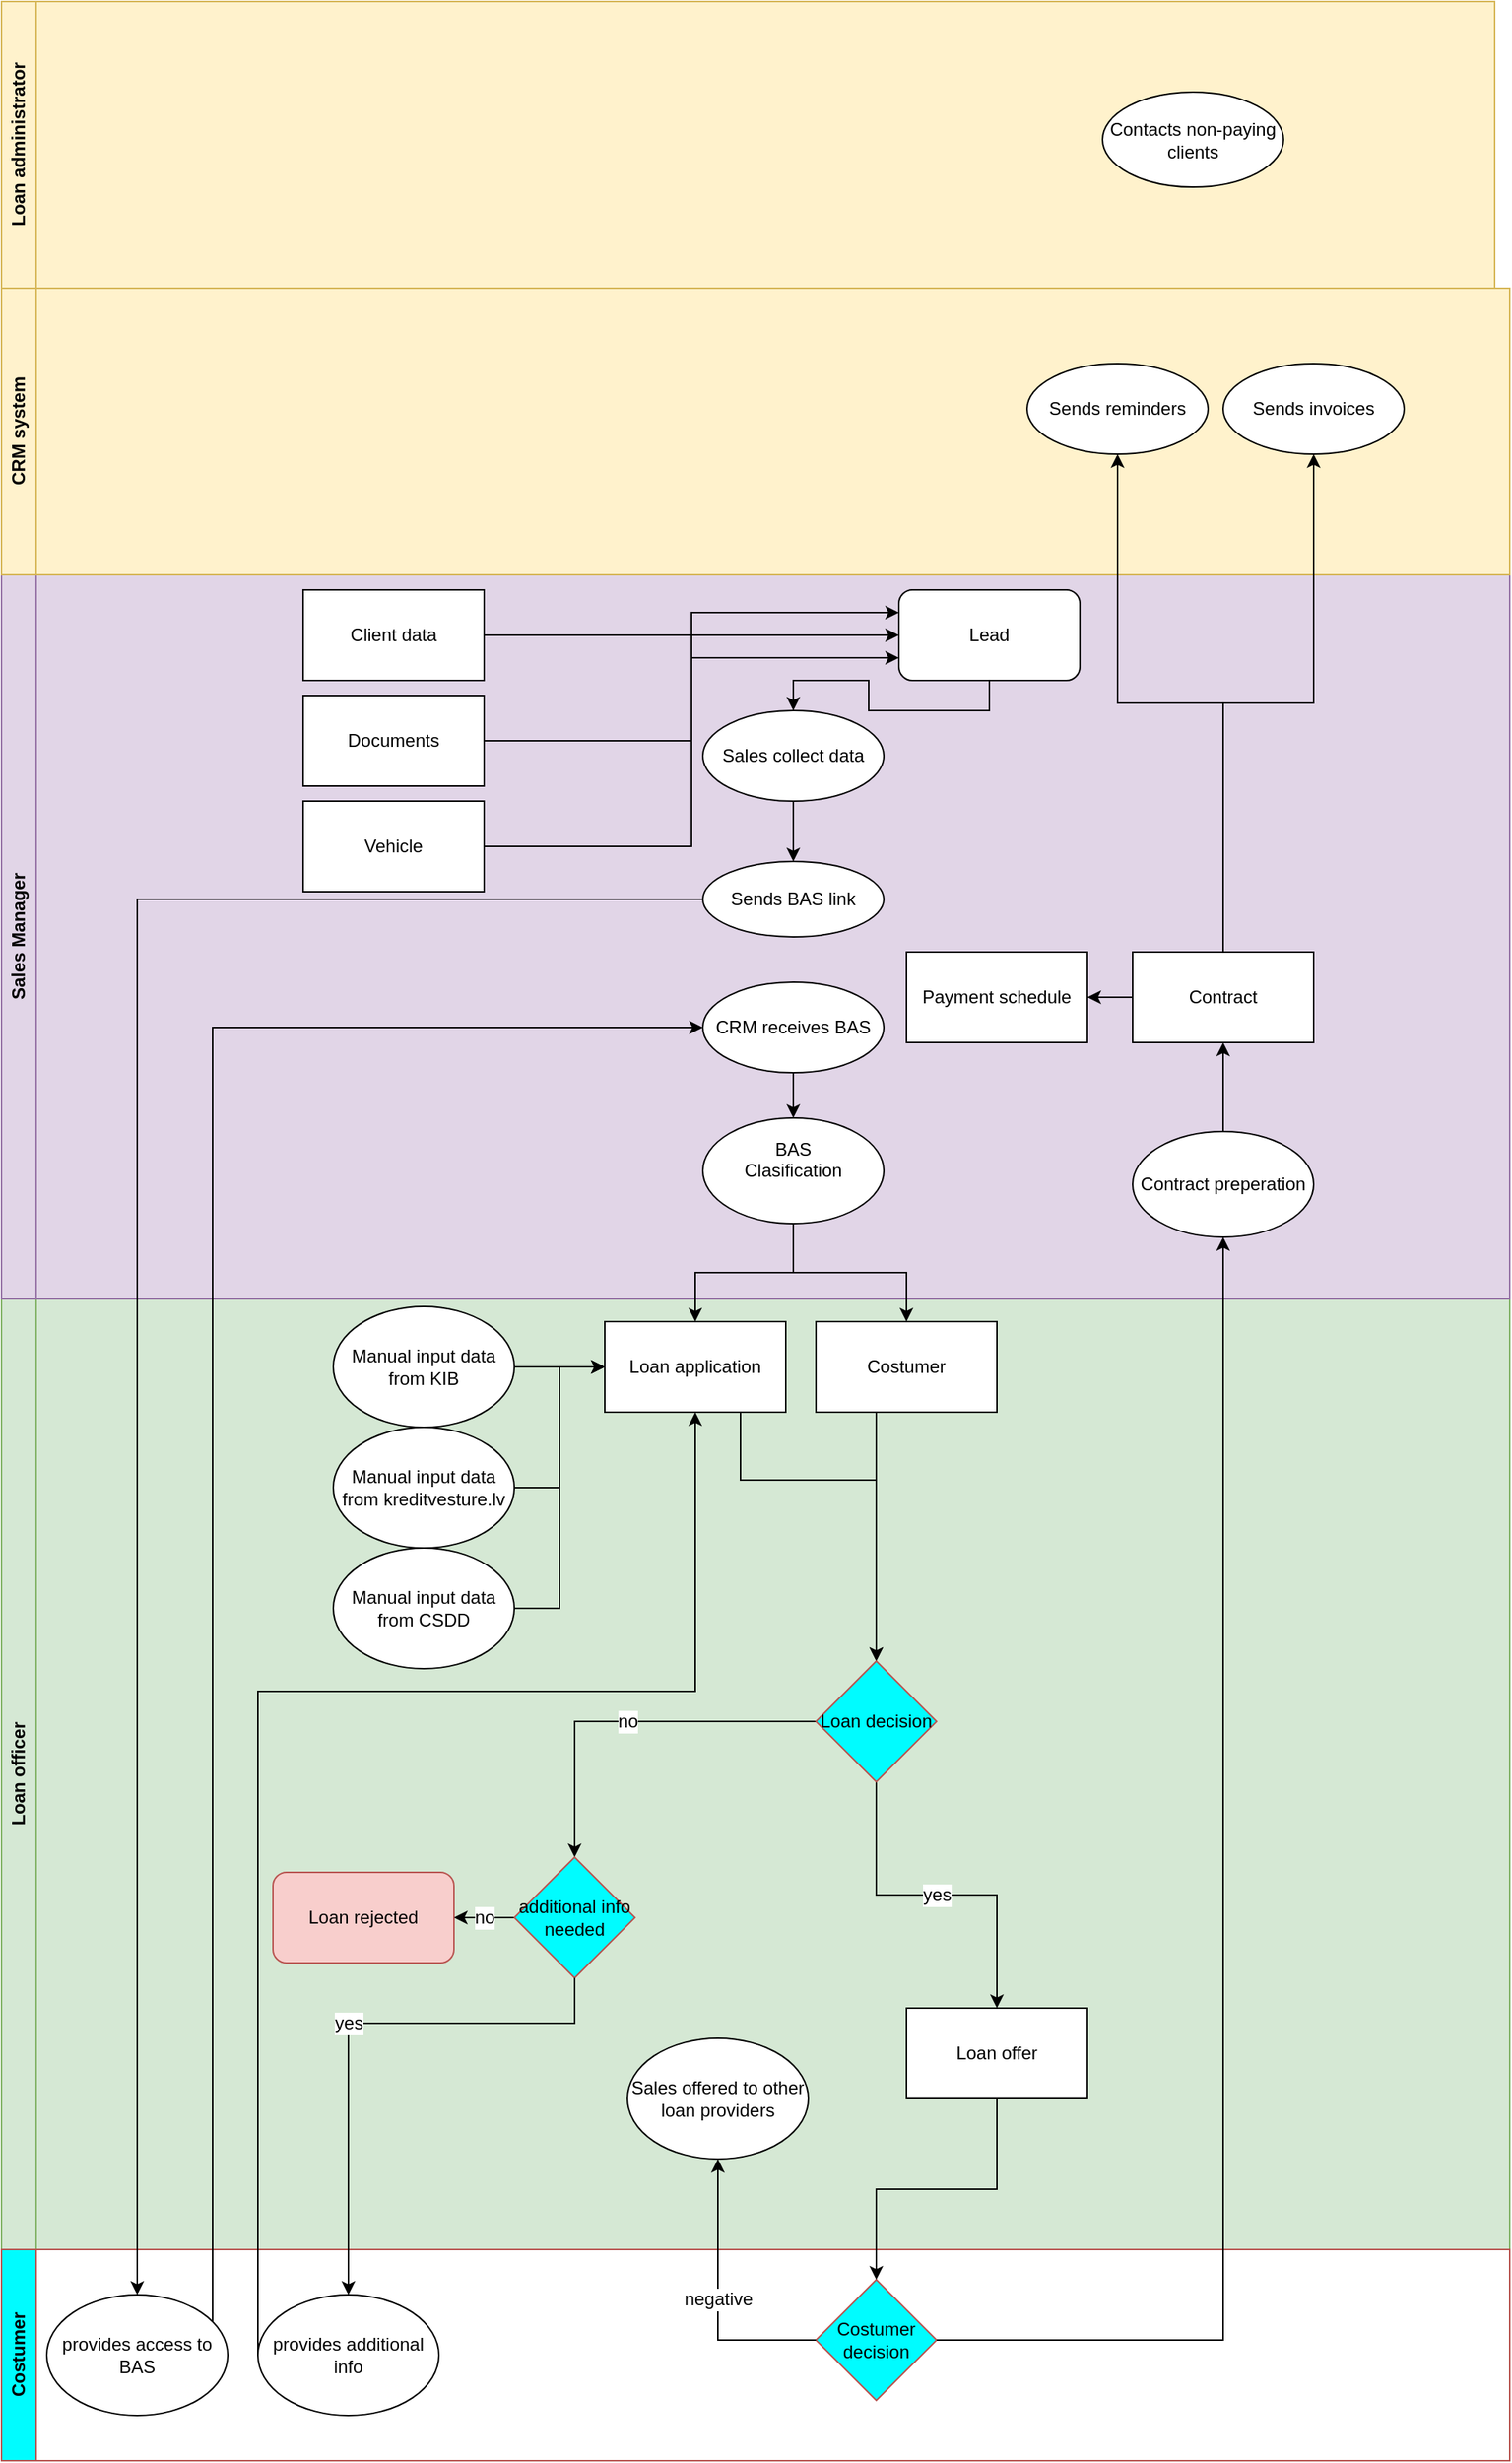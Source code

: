 <mxfile version="22.0.8" type="github">
  <diagram name="Page-1" id="oQpWDL1UtePwFkvfLQF3">
    <mxGraphModel dx="1434" dy="1716" grid="1" gridSize="10" guides="1" tooltips="1" connect="1" arrows="1" fold="1" page="1" pageScale="1" pageWidth="1169" pageHeight="827" math="0" shadow="0">
      <root>
        <mxCell id="0" />
        <mxCell id="1" parent="0" />
        <mxCell id="t6QeAqtLJEUGQqe1AaOD-18" value="&lt;div&gt;Loan officer&lt;/div&gt;" style="swimlane;horizontal=0;whiteSpace=wrap;html=1;fillColor=#D5E8D4;strokeColor=#82b366;swimlaneFillColor=#D5E8D4;" parent="1" vertex="1">
          <mxGeometry x="50" y="490" width="1000" height="630" as="geometry" />
        </mxCell>
        <mxCell id="yGJwZrs3DPXhvZgMjOql-91" style="edgeStyle=orthogonalEdgeStyle;rounded=0;orthogonalLoop=1;jettySize=auto;html=1;fontFamily=Helvetica;fontSize=12;fontColor=default;startSize=23;exitX=0.75;exitY=1;exitDx=0;exitDy=0;" edge="1" parent="t6QeAqtLJEUGQqe1AaOD-18" source="t6QeAqtLJEUGQqe1AaOD-16" target="yGJwZrs3DPXhvZgMjOql-73">
          <mxGeometry relative="1" as="geometry">
            <Array as="points">
              <mxPoint x="490" y="120" />
              <mxPoint x="580" y="120" />
            </Array>
          </mxGeometry>
        </mxCell>
        <mxCell id="t6QeAqtLJEUGQqe1AaOD-16" value="&lt;div&gt;Loan application&lt;/div&gt;" style="rounded=0;whiteSpace=wrap;html=1;" parent="t6QeAqtLJEUGQqe1AaOD-18" vertex="1">
          <mxGeometry x="400" y="15" width="120" height="60" as="geometry" />
        </mxCell>
        <mxCell id="yGJwZrs3DPXhvZgMjOql-92" style="edgeStyle=orthogonalEdgeStyle;rounded=0;orthogonalLoop=1;jettySize=auto;html=1;fontFamily=Helvetica;fontSize=12;fontColor=default;startSize=23;" edge="1" parent="t6QeAqtLJEUGQqe1AaOD-18" source="t6QeAqtLJEUGQqe1AaOD-15" target="yGJwZrs3DPXhvZgMjOql-73">
          <mxGeometry relative="1" as="geometry">
            <Array as="points">
              <mxPoint x="580" y="120" />
              <mxPoint x="580" y="120" />
            </Array>
          </mxGeometry>
        </mxCell>
        <mxCell id="t6QeAqtLJEUGQqe1AaOD-15" value="&lt;div&gt;Costumer&lt;/div&gt;" style="rounded=0;whiteSpace=wrap;html=1;" parent="t6QeAqtLJEUGQqe1AaOD-18" vertex="1">
          <mxGeometry x="540" y="15" width="120" height="60" as="geometry" />
        </mxCell>
        <mxCell id="yGJwZrs3DPXhvZgMjOql-88" style="edgeStyle=orthogonalEdgeStyle;rounded=0;orthogonalLoop=1;jettySize=auto;html=1;fontFamily=Helvetica;fontSize=12;fontColor=default;startSize=23;" edge="1" parent="t6QeAqtLJEUGQqe1AaOD-18" source="t6QeAqtLJEUGQqe1AaOD-19" target="t6QeAqtLJEUGQqe1AaOD-16">
          <mxGeometry relative="1" as="geometry" />
        </mxCell>
        <mxCell id="t6QeAqtLJEUGQqe1AaOD-19" value="Manual input data from KIB" style="ellipse;whiteSpace=wrap;html=1;" parent="t6QeAqtLJEUGQqe1AaOD-18" vertex="1">
          <mxGeometry x="220" y="5" width="120" height="80" as="geometry" />
        </mxCell>
        <mxCell id="yGJwZrs3DPXhvZgMjOql-89" style="edgeStyle=orthogonalEdgeStyle;rounded=0;orthogonalLoop=1;jettySize=auto;html=1;entryX=0;entryY=0.5;entryDx=0;entryDy=0;fontFamily=Helvetica;fontSize=12;fontColor=default;startSize=23;" edge="1" parent="t6QeAqtLJEUGQqe1AaOD-18" source="t6QeAqtLJEUGQqe1AaOD-20" target="t6QeAqtLJEUGQqe1AaOD-16">
          <mxGeometry relative="1" as="geometry" />
        </mxCell>
        <mxCell id="t6QeAqtLJEUGQqe1AaOD-20" value="Manual input data from kreditvesture.lv" style="ellipse;whiteSpace=wrap;html=1;" parent="t6QeAqtLJEUGQqe1AaOD-18" vertex="1">
          <mxGeometry x="220" y="85" width="120" height="80" as="geometry" />
        </mxCell>
        <mxCell id="yGJwZrs3DPXhvZgMjOql-90" style="edgeStyle=orthogonalEdgeStyle;rounded=0;orthogonalLoop=1;jettySize=auto;html=1;entryX=0;entryY=0.5;entryDx=0;entryDy=0;fontFamily=Helvetica;fontSize=12;fontColor=default;startSize=23;" edge="1" parent="t6QeAqtLJEUGQqe1AaOD-18" source="t6QeAqtLJEUGQqe1AaOD-21" target="t6QeAqtLJEUGQqe1AaOD-16">
          <mxGeometry relative="1" as="geometry" />
        </mxCell>
        <mxCell id="t6QeAqtLJEUGQqe1AaOD-21" value="Manual input data from CSDD" style="ellipse;whiteSpace=wrap;html=1;" parent="t6QeAqtLJEUGQqe1AaOD-18" vertex="1">
          <mxGeometry x="220" y="165" width="120" height="80" as="geometry" />
        </mxCell>
        <mxCell id="t6QeAqtLJEUGQqe1AaOD-22" value="&lt;div&gt;Loan offer&lt;/div&gt;" style="rounded=0;whiteSpace=wrap;html=1;" parent="t6QeAqtLJEUGQqe1AaOD-18" vertex="1">
          <mxGeometry x="600" y="470" width="120" height="60" as="geometry" />
        </mxCell>
        <mxCell id="t6QeAqtLJEUGQqe1AaOD-24" value="Sales offered to other loan providers" style="ellipse;whiteSpace=wrap;html=1;" parent="t6QeAqtLJEUGQqe1AaOD-18" vertex="1">
          <mxGeometry x="415" y="490" width="120" height="80" as="geometry" />
        </mxCell>
        <mxCell id="yGJwZrs3DPXhvZgMjOql-82" value="&lt;div&gt;no&lt;/div&gt;" style="edgeStyle=orthogonalEdgeStyle;rounded=0;orthogonalLoop=1;jettySize=auto;html=1;entryX=0.5;entryY=0;entryDx=0;entryDy=0;fontFamily=Helvetica;fontSize=12;fontColor=default;startSize=23;" edge="1" parent="t6QeAqtLJEUGQqe1AaOD-18" source="yGJwZrs3DPXhvZgMjOql-73" target="yGJwZrs3DPXhvZgMjOql-81">
          <mxGeometry relative="1" as="geometry" />
        </mxCell>
        <mxCell id="yGJwZrs3DPXhvZgMjOql-83" value="yes" style="edgeStyle=orthogonalEdgeStyle;rounded=0;orthogonalLoop=1;jettySize=auto;html=1;fontFamily=Helvetica;fontSize=12;fontColor=default;startSize=23;" edge="1" parent="t6QeAqtLJEUGQqe1AaOD-18" source="yGJwZrs3DPXhvZgMjOql-73" target="t6QeAqtLJEUGQqe1AaOD-22">
          <mxGeometry relative="1" as="geometry" />
        </mxCell>
        <mxCell id="yGJwZrs3DPXhvZgMjOql-73" value="Loan decision" style="rhombus;whiteSpace=wrap;html=1;strokeColor=#b85450;align=center;verticalAlign=middle;fontFamily=Helvetica;fontSize=12;fontColor=default;startSize=23;fillColor=#00fcff;" vertex="1" parent="t6QeAqtLJEUGQqe1AaOD-18">
          <mxGeometry x="540" y="240" width="80" height="80" as="geometry" />
        </mxCell>
        <mxCell id="yGJwZrs3DPXhvZgMjOql-80" value="&lt;div&gt;Loan rejected&lt;/div&gt;" style="rounded=1;whiteSpace=wrap;html=1;fillColor=#f8cecc;strokeColor=#b85450;" vertex="1" parent="t6QeAqtLJEUGQqe1AaOD-18">
          <mxGeometry x="180" y="380" width="120" height="60" as="geometry" />
        </mxCell>
        <mxCell id="yGJwZrs3DPXhvZgMjOql-84" value="no" style="edgeStyle=orthogonalEdgeStyle;rounded=0;orthogonalLoop=1;jettySize=auto;html=1;entryX=1;entryY=0.5;entryDx=0;entryDy=0;fontFamily=Helvetica;fontSize=12;fontColor=default;startSize=23;" edge="1" parent="t6QeAqtLJEUGQqe1AaOD-18" source="yGJwZrs3DPXhvZgMjOql-81" target="yGJwZrs3DPXhvZgMjOql-80">
          <mxGeometry relative="1" as="geometry" />
        </mxCell>
        <mxCell id="yGJwZrs3DPXhvZgMjOql-81" value="&lt;div&gt;additional info needed&lt;/div&gt;" style="rhombus;whiteSpace=wrap;html=1;strokeColor=#b85450;align=center;verticalAlign=middle;fontFamily=Helvetica;fontSize=12;fontColor=default;startSize=23;fillColor=#00fcff;" vertex="1" parent="t6QeAqtLJEUGQqe1AaOD-18">
          <mxGeometry x="340" y="370" width="80" height="80" as="geometry" />
        </mxCell>
        <mxCell id="t6QeAqtLJEUGQqe1AaOD-17" value="&lt;div&gt;Sales Manager&lt;/div&gt;" style="swimlane;horizontal=0;whiteSpace=wrap;html=1;fillColor=#E1D5E7;strokeColor=#9673a6;swimlaneFillColor=#E1D5E7;" parent="1" vertex="1">
          <mxGeometry x="50" y="10" width="1000" height="480" as="geometry" />
        </mxCell>
        <mxCell id="t6QeAqtLJEUGQqe1AaOD-3" value="Vehicle" style="rounded=0;whiteSpace=wrap;html=1;" parent="t6QeAqtLJEUGQqe1AaOD-17" vertex="1">
          <mxGeometry x="200" y="150" width="120" height="60" as="geometry" />
        </mxCell>
        <mxCell id="t6QeAqtLJEUGQqe1AaOD-4" value="&lt;div&gt;Client data&lt;/div&gt;" style="rounded=0;whiteSpace=wrap;html=1;" parent="t6QeAqtLJEUGQqe1AaOD-17" vertex="1">
          <mxGeometry x="200" y="10" width="120" height="60" as="geometry" />
        </mxCell>
        <mxCell id="t6QeAqtLJEUGQqe1AaOD-8" value="&lt;div&gt;Documents&lt;/div&gt;" style="rounded=0;whiteSpace=wrap;html=1;" parent="t6QeAqtLJEUGQqe1AaOD-17" vertex="1">
          <mxGeometry x="200" y="80" width="120" height="60" as="geometry" />
        </mxCell>
        <mxCell id="yGJwZrs3DPXhvZgMjOql-14" style="edgeStyle=orthogonalEdgeStyle;rounded=0;orthogonalLoop=1;jettySize=auto;html=1;exitX=0.5;exitY=1;exitDx=0;exitDy=0;entryX=0.5;entryY=0;entryDx=0;entryDy=0;fontFamily=Helvetica;fontSize=12;fontColor=default;startSize=23;" edge="1" parent="t6QeAqtLJEUGQqe1AaOD-17" source="t6QeAqtLJEUGQqe1AaOD-2" target="t6QeAqtLJEUGQqe1AaOD-5">
          <mxGeometry relative="1" as="geometry" />
        </mxCell>
        <mxCell id="t6QeAqtLJEUGQqe1AaOD-2" value="&lt;div&gt;Sales collect data&lt;/div&gt;" style="ellipse;whiteSpace=wrap;html=1;" parent="t6QeAqtLJEUGQqe1AaOD-17" vertex="1">
          <mxGeometry x="465" y="90" width="120" height="60" as="geometry" />
        </mxCell>
        <mxCell id="t6QeAqtLJEUGQqe1AaOD-5" value="&lt;div&gt;Sends BAS link&lt;/div&gt;" style="ellipse;whiteSpace=wrap;html=1;" parent="t6QeAqtLJEUGQqe1AaOD-17" vertex="1">
          <mxGeometry x="465" y="190" width="120" height="50" as="geometry" />
        </mxCell>
        <mxCell id="yGJwZrs3DPXhvZgMjOql-18" style="edgeStyle=orthogonalEdgeStyle;rounded=0;orthogonalLoop=1;jettySize=auto;html=1;exitX=0.5;exitY=1;exitDx=0;exitDy=0;entryX=0.5;entryY=0;entryDx=0;entryDy=0;fontFamily=Helvetica;fontSize=12;fontColor=default;startSize=23;" edge="1" parent="t6QeAqtLJEUGQqe1AaOD-17" source="t6QeAqtLJEUGQqe1AaOD-6" target="t6QeAqtLJEUGQqe1AaOD-7">
          <mxGeometry relative="1" as="geometry" />
        </mxCell>
        <mxCell id="t6QeAqtLJEUGQqe1AaOD-6" value="&lt;div&gt;CRM receives BAS&lt;/div&gt;" style="ellipse;whiteSpace=wrap;html=1;" parent="t6QeAqtLJEUGQqe1AaOD-17" vertex="1">
          <mxGeometry x="465" y="270" width="120" height="60" as="geometry" />
        </mxCell>
        <mxCell id="t6QeAqtLJEUGQqe1AaOD-7" value="BAS&lt;div&gt;Clasification&lt;/div&gt;&lt;div&gt;&lt;br&gt;&lt;/div&gt;" style="ellipse;whiteSpace=wrap;html=1;" parent="t6QeAqtLJEUGQqe1AaOD-17" vertex="1">
          <mxGeometry x="465" y="360" width="120" height="70" as="geometry" />
        </mxCell>
        <mxCell id="yGJwZrs3DPXhvZgMjOql-49" style="edgeStyle=orthogonalEdgeStyle;rounded=0;orthogonalLoop=1;jettySize=auto;html=1;entryX=0.5;entryY=1;entryDx=0;entryDy=0;fontFamily=Helvetica;fontSize=12;fontColor=default;startSize=23;" edge="1" parent="t6QeAqtLJEUGQqe1AaOD-17" source="yGJwZrs3DPXhvZgMjOql-31" target="yGJwZrs3DPXhvZgMjOql-33">
          <mxGeometry relative="1" as="geometry" />
        </mxCell>
        <mxCell id="yGJwZrs3DPXhvZgMjOql-31" value="&lt;div&gt;Contract preperation&lt;/div&gt;" style="ellipse;whiteSpace=wrap;html=1;" vertex="1" parent="t6QeAqtLJEUGQqe1AaOD-17">
          <mxGeometry x="750" y="369" width="120" height="70" as="geometry" />
        </mxCell>
        <mxCell id="yGJwZrs3DPXhvZgMjOql-50" style="edgeStyle=orthogonalEdgeStyle;rounded=0;orthogonalLoop=1;jettySize=auto;html=1;fontFamily=Helvetica;fontSize=12;fontColor=default;startSize=23;" edge="1" parent="t6QeAqtLJEUGQqe1AaOD-17" source="yGJwZrs3DPXhvZgMjOql-33" target="yGJwZrs3DPXhvZgMjOql-47">
          <mxGeometry relative="1" as="geometry" />
        </mxCell>
        <mxCell id="yGJwZrs3DPXhvZgMjOql-33" value="&lt;div&gt;Contract&lt;/div&gt;" style="rounded=0;whiteSpace=wrap;html=1;" vertex="1" parent="t6QeAqtLJEUGQqe1AaOD-17">
          <mxGeometry x="750" y="250" width="120" height="60" as="geometry" />
        </mxCell>
        <mxCell id="yGJwZrs3DPXhvZgMjOql-47" value="Payment schedule" style="rounded=0;whiteSpace=wrap;html=1;" vertex="1" parent="t6QeAqtLJEUGQqe1AaOD-17">
          <mxGeometry x="600" y="250" width="120" height="60" as="geometry" />
        </mxCell>
        <mxCell id="yGJwZrs3DPXhvZgMjOql-13" style="edgeStyle=orthogonalEdgeStyle;rounded=0;orthogonalLoop=1;jettySize=auto;html=1;exitX=0.5;exitY=1;exitDx=0;exitDy=0;entryX=0.5;entryY=0;entryDx=0;entryDy=0;fontFamily=Helvetica;fontSize=12;fontColor=default;startSize=23;" edge="1" parent="1" source="t6QeAqtLJEUGQqe1AaOD-1" target="t6QeAqtLJEUGQqe1AaOD-2">
          <mxGeometry relative="1" as="geometry" />
        </mxCell>
        <mxCell id="t6QeAqtLJEUGQqe1AaOD-1" value="&lt;div&gt;Lead&lt;/div&gt;" style="rounded=1;whiteSpace=wrap;html=1;" parent="1" vertex="1">
          <mxGeometry x="645" y="20" width="120" height="60" as="geometry" />
        </mxCell>
        <mxCell id="yGJwZrs3DPXhvZgMjOql-9" value="&lt;div&gt;Costumer&lt;/div&gt;" style="swimlane;horizontal=0;whiteSpace=wrap;html=1;strokeColor=#b85450;align=center;verticalAlign=middle;fontFamily=Helvetica;fontSize=12;fontColor=default;startSize=23;fillColor=#00fcff;" vertex="1" parent="1">
          <mxGeometry x="50" y="1120" width="1000" height="140" as="geometry" />
        </mxCell>
        <mxCell id="t6QeAqtLJEUGQqe1AaOD-23" value="Costumer decision" style="rhombus;whiteSpace=wrap;html=1;strokeColor=#b85450;align=center;verticalAlign=middle;fontFamily=Helvetica;fontSize=12;fontColor=default;startSize=23;fillColor=#00fcff;" parent="yGJwZrs3DPXhvZgMjOql-9" vertex="1">
          <mxGeometry x="540" y="20" width="80" height="80" as="geometry" />
        </mxCell>
        <mxCell id="yGJwZrs3DPXhvZgMjOql-74" value="provides access to BAS" style="ellipse;whiteSpace=wrap;html=1;" vertex="1" parent="yGJwZrs3DPXhvZgMjOql-9">
          <mxGeometry x="30" y="30" width="120" height="80" as="geometry" />
        </mxCell>
        <mxCell id="yGJwZrs3DPXhvZgMjOql-85" value="provides additional info" style="ellipse;whiteSpace=wrap;html=1;" vertex="1" parent="yGJwZrs3DPXhvZgMjOql-9">
          <mxGeometry x="170" y="30" width="120" height="80" as="geometry" />
        </mxCell>
        <mxCell id="yGJwZrs3DPXhvZgMjOql-10" style="edgeStyle=orthogonalEdgeStyle;rounded=0;orthogonalLoop=1;jettySize=auto;html=1;exitX=1;exitY=0.5;exitDx=0;exitDy=0;fontFamily=Helvetica;fontSize=12;fontColor=default;startSize=23;" edge="1" parent="1" source="t6QeAqtLJEUGQqe1AaOD-4" target="t6QeAqtLJEUGQqe1AaOD-1">
          <mxGeometry relative="1" as="geometry" />
        </mxCell>
        <mxCell id="yGJwZrs3DPXhvZgMjOql-11" style="edgeStyle=orthogonalEdgeStyle;rounded=0;orthogonalLoop=1;jettySize=auto;html=1;exitX=1;exitY=0.5;exitDx=0;exitDy=0;entryX=0;entryY=0.75;entryDx=0;entryDy=0;fontFamily=Helvetica;fontSize=12;fontColor=default;startSize=23;" edge="1" parent="1" source="t6QeAqtLJEUGQqe1AaOD-8" target="t6QeAqtLJEUGQqe1AaOD-1">
          <mxGeometry relative="1" as="geometry" />
        </mxCell>
        <mxCell id="yGJwZrs3DPXhvZgMjOql-12" style="edgeStyle=orthogonalEdgeStyle;rounded=0;orthogonalLoop=1;jettySize=auto;html=1;entryX=0;entryY=0.25;entryDx=0;entryDy=0;fontFamily=Helvetica;fontSize=12;fontColor=default;startSize=23;" edge="1" parent="1" source="t6QeAqtLJEUGQqe1AaOD-3" target="t6QeAqtLJEUGQqe1AaOD-1">
          <mxGeometry relative="1" as="geometry" />
        </mxCell>
        <mxCell id="yGJwZrs3DPXhvZgMjOql-19" style="edgeStyle=orthogonalEdgeStyle;rounded=0;orthogonalLoop=1;jettySize=auto;html=1;exitX=0.5;exitY=1;exitDx=0;exitDy=0;fontFamily=Helvetica;fontSize=12;fontColor=default;startSize=23;" edge="1" parent="1" source="t6QeAqtLJEUGQqe1AaOD-7" target="t6QeAqtLJEUGQqe1AaOD-16">
          <mxGeometry relative="1" as="geometry" />
        </mxCell>
        <mxCell id="yGJwZrs3DPXhvZgMjOql-20" style="edgeStyle=orthogonalEdgeStyle;rounded=0;orthogonalLoop=1;jettySize=auto;html=1;fontFamily=Helvetica;fontSize=12;fontColor=default;startSize=23;" edge="1" parent="1" source="t6QeAqtLJEUGQqe1AaOD-7" target="t6QeAqtLJEUGQqe1AaOD-15">
          <mxGeometry relative="1" as="geometry" />
        </mxCell>
        <mxCell id="yGJwZrs3DPXhvZgMjOql-29" style="edgeStyle=orthogonalEdgeStyle;rounded=0;orthogonalLoop=1;jettySize=auto;html=1;entryX=0.5;entryY=0;entryDx=0;entryDy=0;fontFamily=Helvetica;fontSize=12;fontColor=default;startSize=23;" edge="1" parent="1" source="t6QeAqtLJEUGQqe1AaOD-22" target="t6QeAqtLJEUGQqe1AaOD-23">
          <mxGeometry relative="1" as="geometry" />
        </mxCell>
        <mxCell id="yGJwZrs3DPXhvZgMjOql-30" value="&lt;div&gt;negative&lt;/div&gt;" style="edgeStyle=orthogonalEdgeStyle;rounded=0;orthogonalLoop=1;jettySize=auto;html=1;entryX=0.5;entryY=1;entryDx=0;entryDy=0;fontFamily=Helvetica;fontSize=12;fontColor=default;startSize=23;" edge="1" parent="1" source="t6QeAqtLJEUGQqe1AaOD-23" target="t6QeAqtLJEUGQqe1AaOD-24">
          <mxGeometry relative="1" as="geometry" />
        </mxCell>
        <mxCell id="yGJwZrs3DPXhvZgMjOql-48" style="edgeStyle=orthogonalEdgeStyle;rounded=0;orthogonalLoop=1;jettySize=auto;html=1;entryX=0.5;entryY=1;entryDx=0;entryDy=0;fontFamily=Helvetica;fontSize=12;fontColor=default;startSize=23;" edge="1" parent="1" source="t6QeAqtLJEUGQqe1AaOD-23" target="yGJwZrs3DPXhvZgMjOql-31">
          <mxGeometry relative="1" as="geometry" />
        </mxCell>
        <mxCell id="yGJwZrs3DPXhvZgMjOql-51" value="&lt;div&gt;CRM system&lt;/div&gt;" style="swimlane;horizontal=0;whiteSpace=wrap;html=1;fillColor=#FFF2CC;strokeColor=#d6b656;swimlaneFillColor=#FFF2CC;" vertex="1" parent="1">
          <mxGeometry x="50" y="-180" width="1000" height="190" as="geometry" />
        </mxCell>
        <mxCell id="yGJwZrs3DPXhvZgMjOql-67" value="Sends invoices" style="ellipse;whiteSpace=wrap;html=1;" vertex="1" parent="yGJwZrs3DPXhvZgMjOql-51">
          <mxGeometry x="810" y="50" width="120" height="60" as="geometry" />
        </mxCell>
        <mxCell id="yGJwZrs3DPXhvZgMjOql-68" value="Sends reminders" style="ellipse;whiteSpace=wrap;html=1;" vertex="1" parent="yGJwZrs3DPXhvZgMjOql-51">
          <mxGeometry x="680" y="50" width="120" height="60" as="geometry" />
        </mxCell>
        <mxCell id="yGJwZrs3DPXhvZgMjOql-70" value="&lt;div&gt;Loan administrator&lt;/div&gt;" style="swimlane;horizontal=0;whiteSpace=wrap;html=1;fillColor=#FFF2CC;strokeColor=#d6b656;swimlaneFillColor=#FFF2CC;" vertex="1" parent="1">
          <mxGeometry x="50" y="-370" width="990" height="190" as="geometry" />
        </mxCell>
        <mxCell id="yGJwZrs3DPXhvZgMjOql-71" value="&lt;div&gt;Contacts non-paying clients&lt;/div&gt;" style="ellipse;whiteSpace=wrap;html=1;" vertex="1" parent="yGJwZrs3DPXhvZgMjOql-70">
          <mxGeometry x="730" y="60" width="120" height="63" as="geometry" />
        </mxCell>
        <mxCell id="yGJwZrs3DPXhvZgMjOql-75" style="edgeStyle=orthogonalEdgeStyle;rounded=0;orthogonalLoop=1;jettySize=auto;html=1;entryX=0.5;entryY=0;entryDx=0;entryDy=0;fontFamily=Helvetica;fontSize=12;fontColor=default;startSize=23;" edge="1" parent="1" source="t6QeAqtLJEUGQqe1AaOD-5" target="yGJwZrs3DPXhvZgMjOql-74">
          <mxGeometry relative="1" as="geometry" />
        </mxCell>
        <mxCell id="yGJwZrs3DPXhvZgMjOql-77" style="edgeStyle=orthogonalEdgeStyle;rounded=0;orthogonalLoop=1;jettySize=auto;html=1;entryX=0;entryY=0.5;entryDx=0;entryDy=0;fontFamily=Helvetica;fontSize=12;fontColor=default;startSize=23;" edge="1" parent="1" source="yGJwZrs3DPXhvZgMjOql-74" target="t6QeAqtLJEUGQqe1AaOD-6">
          <mxGeometry relative="1" as="geometry">
            <Array as="points">
              <mxPoint x="190" y="310" />
            </Array>
          </mxGeometry>
        </mxCell>
        <mxCell id="yGJwZrs3DPXhvZgMjOql-86" value="&lt;div&gt;yes&lt;/div&gt;" style="edgeStyle=orthogonalEdgeStyle;rounded=0;orthogonalLoop=1;jettySize=auto;html=1;entryX=0.5;entryY=0;entryDx=0;entryDy=0;fontFamily=Helvetica;fontSize=12;fontColor=default;startSize=23;exitX=0.5;exitY=1;exitDx=0;exitDy=0;" edge="1" parent="1" source="yGJwZrs3DPXhvZgMjOql-81" target="yGJwZrs3DPXhvZgMjOql-85">
          <mxGeometry relative="1" as="geometry">
            <Array as="points">
              <mxPoint x="430" y="970" />
              <mxPoint x="280" y="970" />
            </Array>
          </mxGeometry>
        </mxCell>
        <mxCell id="yGJwZrs3DPXhvZgMjOql-87" style="edgeStyle=orthogonalEdgeStyle;rounded=0;orthogonalLoop=1;jettySize=auto;html=1;entryX=0.5;entryY=1;entryDx=0;entryDy=0;fontFamily=Helvetica;fontSize=12;fontColor=default;startSize=23;" edge="1" parent="1" source="yGJwZrs3DPXhvZgMjOql-85" target="t6QeAqtLJEUGQqe1AaOD-16">
          <mxGeometry relative="1" as="geometry">
            <Array as="points">
              <mxPoint x="220" y="750" />
              <mxPoint x="510" y="750" />
            </Array>
          </mxGeometry>
        </mxCell>
        <mxCell id="yGJwZrs3DPXhvZgMjOql-94" style="edgeStyle=orthogonalEdgeStyle;rounded=0;orthogonalLoop=1;jettySize=auto;html=1;entryX=0.5;entryY=1;entryDx=0;entryDy=0;fontFamily=Helvetica;fontSize=12;fontColor=default;startSize=23;" edge="1" parent="1" source="yGJwZrs3DPXhvZgMjOql-33" target="yGJwZrs3DPXhvZgMjOql-67">
          <mxGeometry relative="1" as="geometry" />
        </mxCell>
        <mxCell id="yGJwZrs3DPXhvZgMjOql-95" style="edgeStyle=orthogonalEdgeStyle;rounded=0;orthogonalLoop=1;jettySize=auto;html=1;fontFamily=Helvetica;fontSize=12;fontColor=default;startSize=23;" edge="1" parent="1" source="yGJwZrs3DPXhvZgMjOql-33" target="yGJwZrs3DPXhvZgMjOql-68">
          <mxGeometry relative="1" as="geometry" />
        </mxCell>
      </root>
    </mxGraphModel>
  </diagram>
</mxfile>
